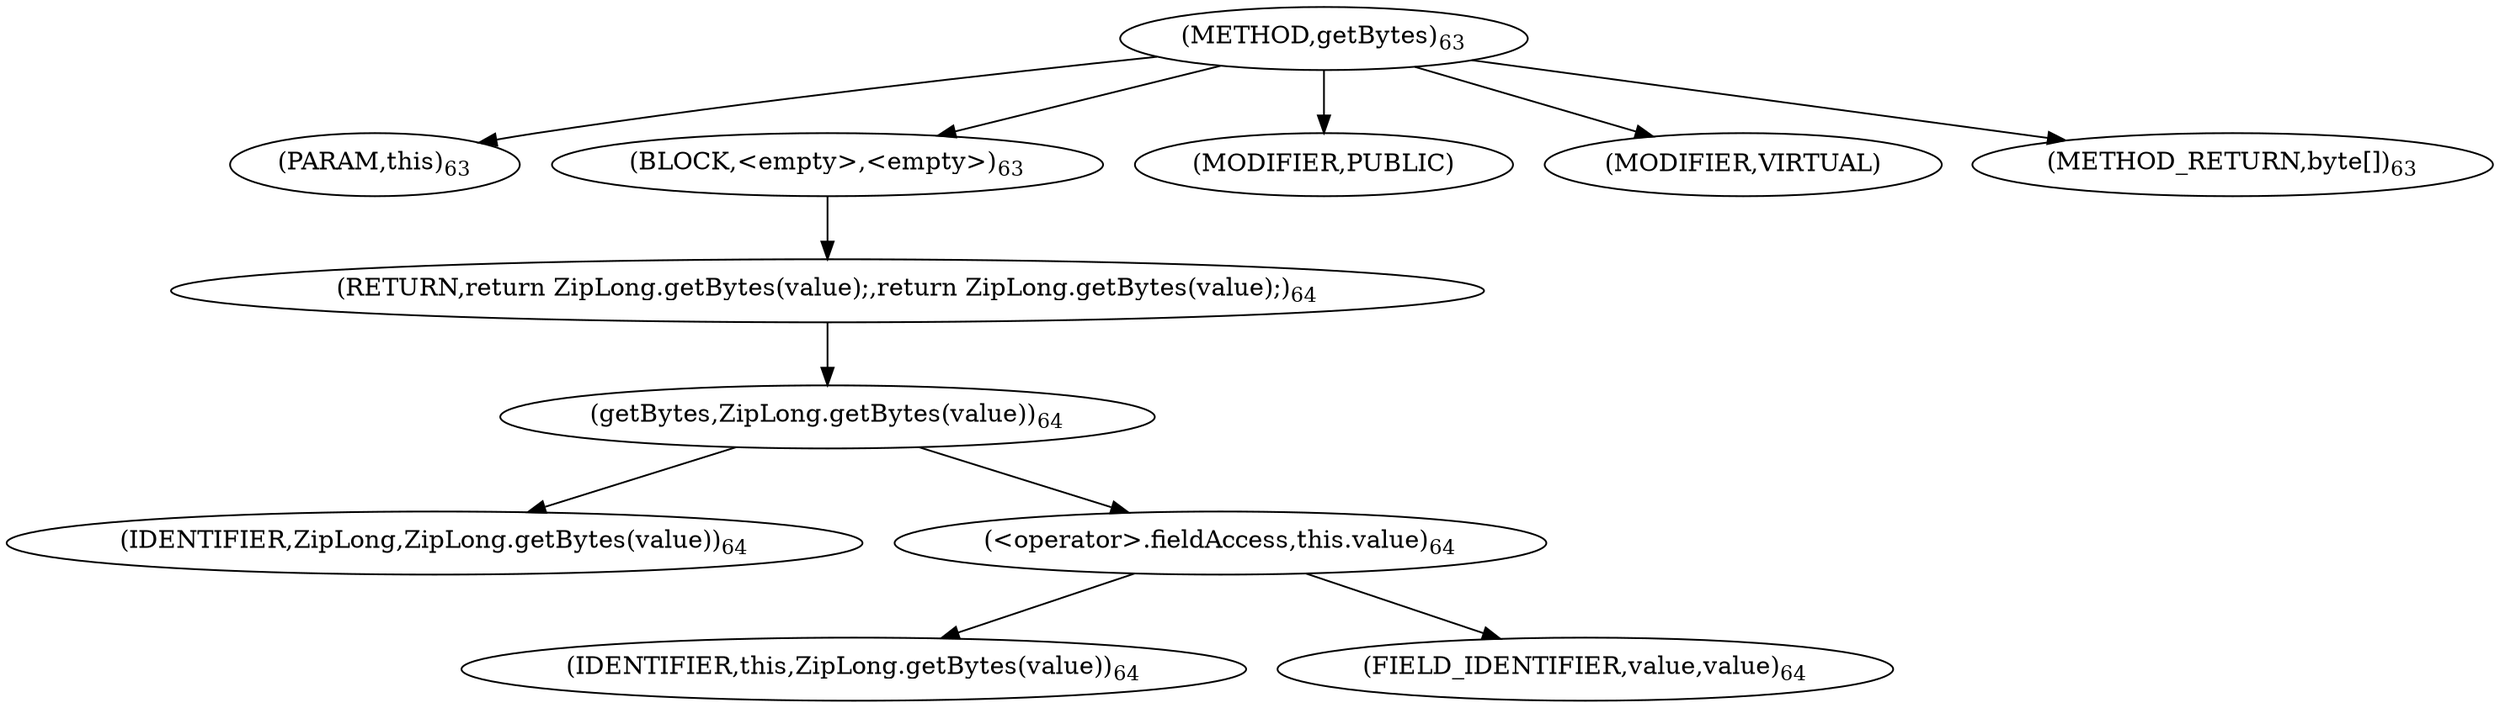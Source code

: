 digraph "getBytes" {  
"60" [label = <(METHOD,getBytes)<SUB>63</SUB>> ]
"61" [label = <(PARAM,this)<SUB>63</SUB>> ]
"62" [label = <(BLOCK,&lt;empty&gt;,&lt;empty&gt;)<SUB>63</SUB>> ]
"63" [label = <(RETURN,return ZipLong.getBytes(value);,return ZipLong.getBytes(value);)<SUB>64</SUB>> ]
"64" [label = <(getBytes,ZipLong.getBytes(value))<SUB>64</SUB>> ]
"65" [label = <(IDENTIFIER,ZipLong,ZipLong.getBytes(value))<SUB>64</SUB>> ]
"66" [label = <(&lt;operator&gt;.fieldAccess,this.value)<SUB>64</SUB>> ]
"67" [label = <(IDENTIFIER,this,ZipLong.getBytes(value))<SUB>64</SUB>> ]
"68" [label = <(FIELD_IDENTIFIER,value,value)<SUB>64</SUB>> ]
"69" [label = <(MODIFIER,PUBLIC)> ]
"70" [label = <(MODIFIER,VIRTUAL)> ]
"71" [label = <(METHOD_RETURN,byte[])<SUB>63</SUB>> ]
  "60" -> "61" 
  "60" -> "62" 
  "60" -> "69" 
  "60" -> "70" 
  "60" -> "71" 
  "62" -> "63" 
  "63" -> "64" 
  "64" -> "65" 
  "64" -> "66" 
  "66" -> "67" 
  "66" -> "68" 
}
